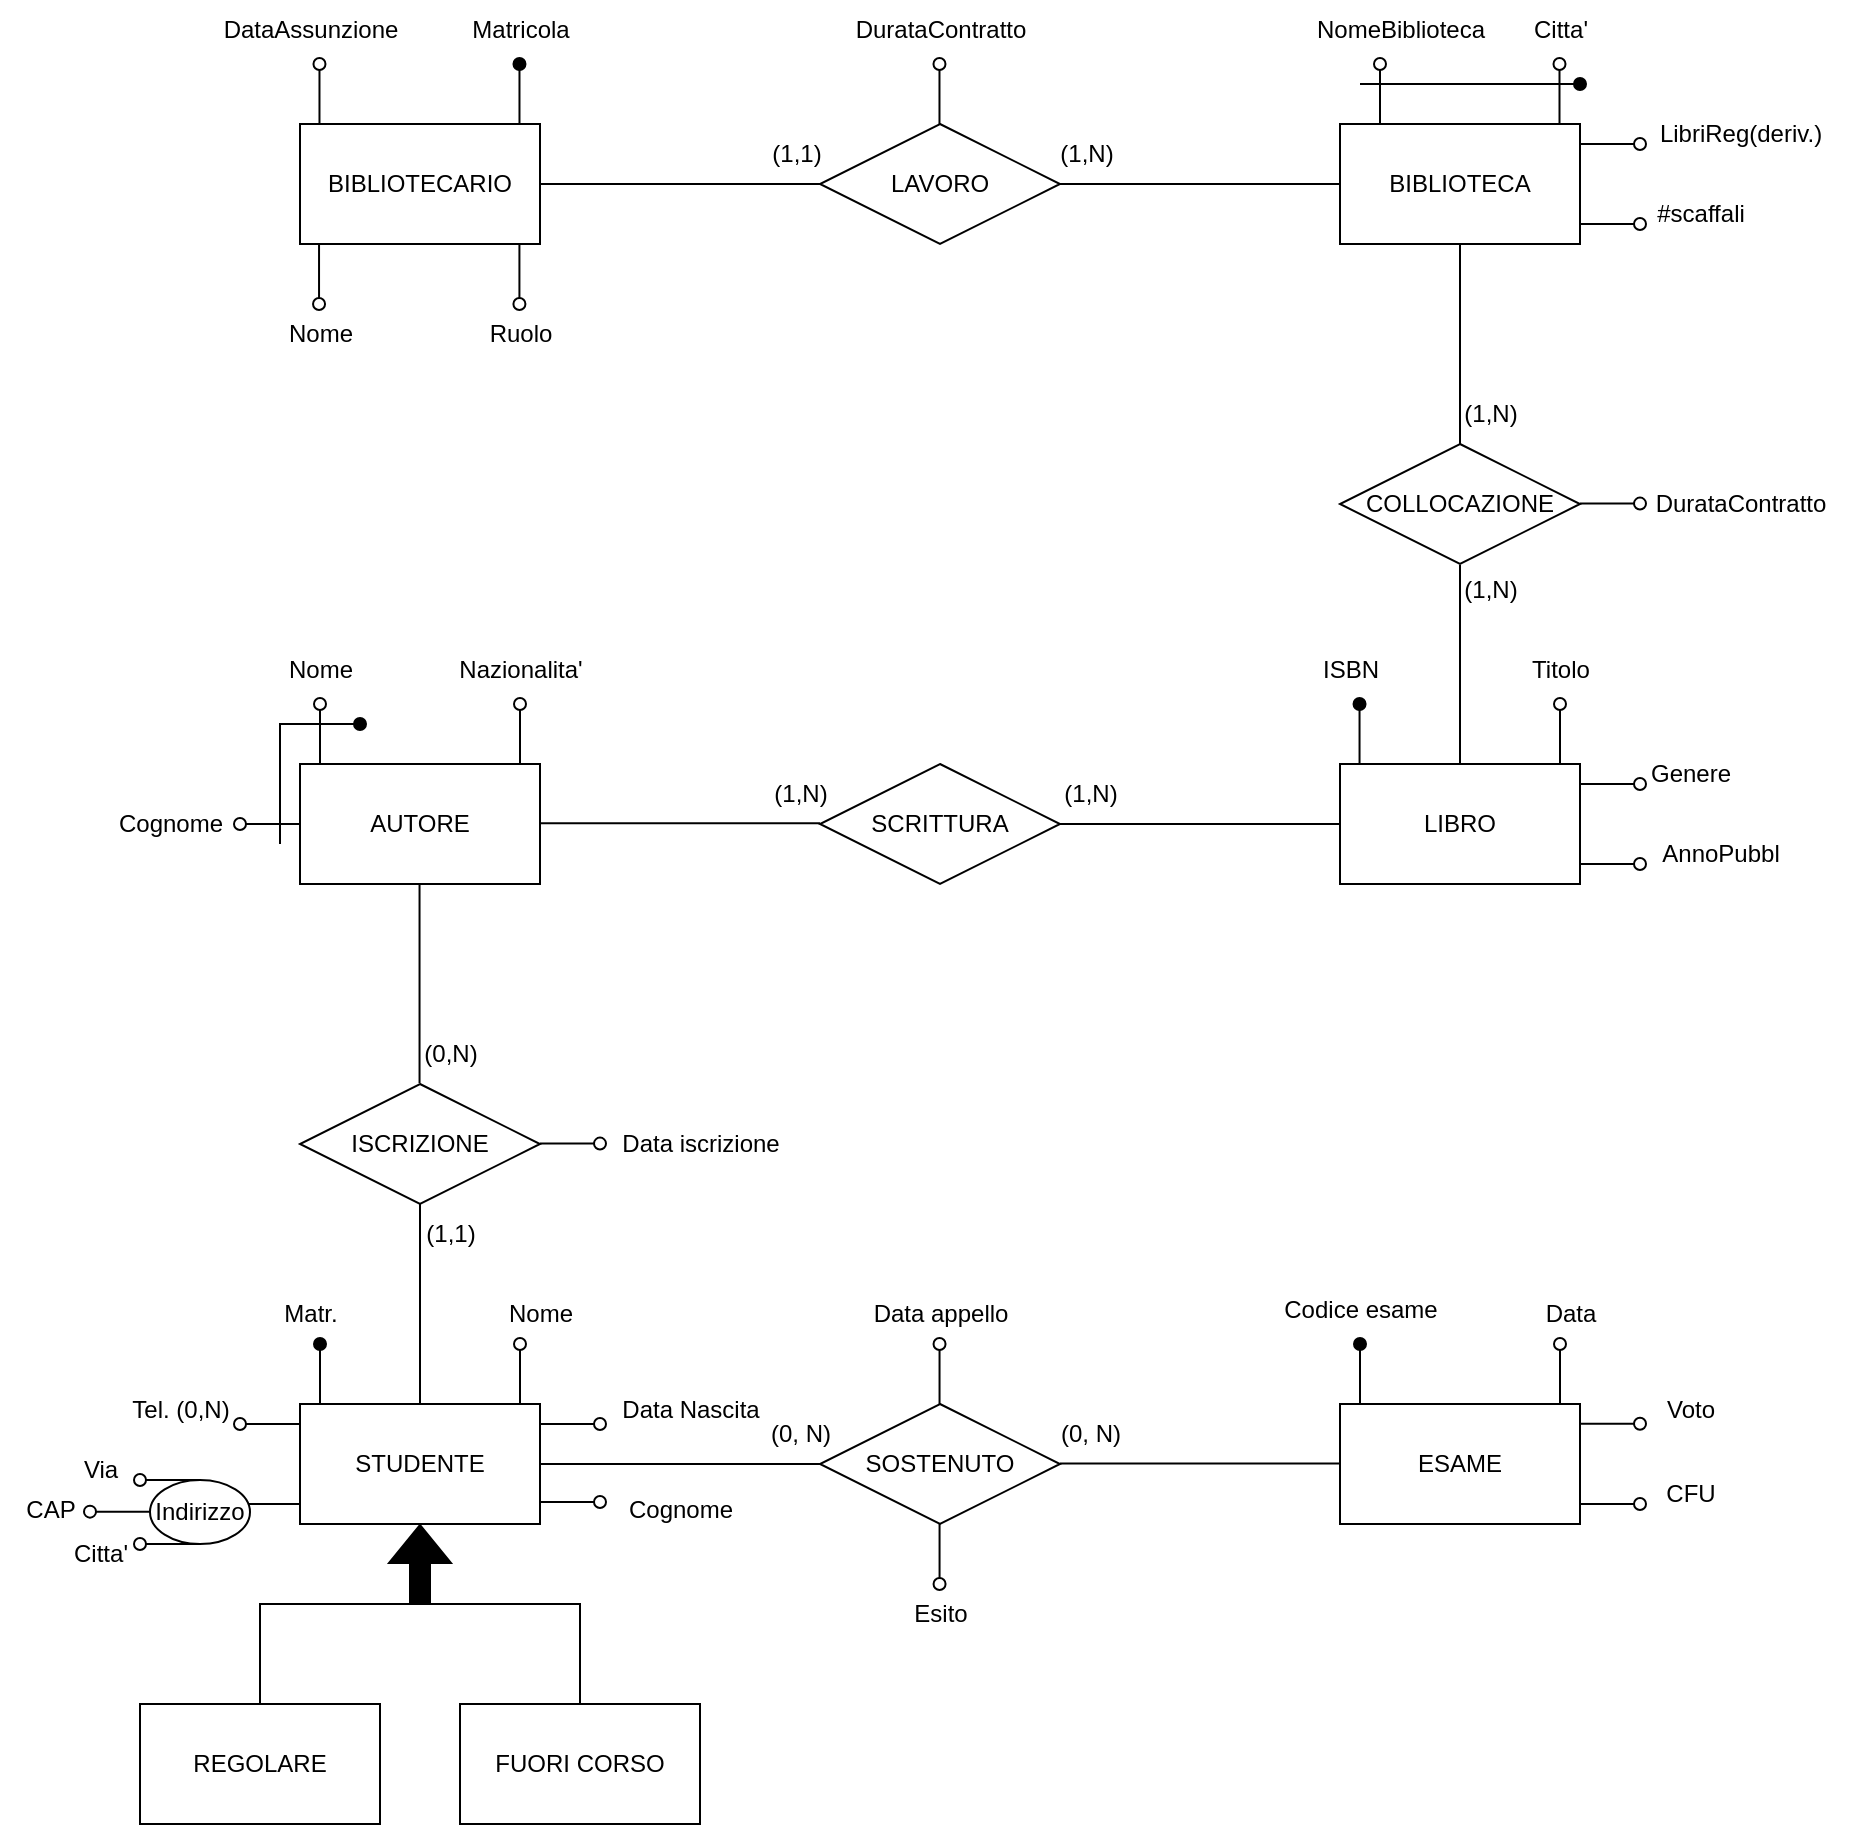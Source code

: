 <mxfile version="26.0.11">
  <diagram name="Pagina-1" id="CKPe9ArXParjtvpfLqmc">
    <mxGraphModel dx="1736" dy="1735" grid="1" gridSize="10" guides="1" tooltips="1" connect="1" arrows="1" fold="1" page="1" pageScale="1" pageWidth="827" pageHeight="1169" math="0" shadow="0">
      <root>
        <mxCell id="0" />
        <mxCell id="1" parent="0" />
        <mxCell id="aiX9ibEADZG4w50RFVKg-1" value="STUDENTE" style="rounded=0;whiteSpace=wrap;html=1;" vertex="1" parent="1">
          <mxGeometry x="80" y="160" width="120" height="60" as="geometry" />
        </mxCell>
        <mxCell id="aiX9ibEADZG4w50RFVKg-2" value="" style="shape=flexArrow;endArrow=classic;html=1;rounded=0;fillColor=#000000;" edge="1" parent="1">
          <mxGeometry width="50" height="50" relative="1" as="geometry">
            <mxPoint x="140" y="260" as="sourcePoint" />
            <mxPoint x="140" y="220" as="targetPoint" />
          </mxGeometry>
        </mxCell>
        <mxCell id="aiX9ibEADZG4w50RFVKg-3" value="" style="endArrow=none;html=1;rounded=0;" edge="1" parent="1">
          <mxGeometry width="50" height="50" relative="1" as="geometry">
            <mxPoint x="60" y="310" as="sourcePoint" />
            <mxPoint x="140" y="260" as="targetPoint" />
            <Array as="points">
              <mxPoint x="60" y="260" />
            </Array>
          </mxGeometry>
        </mxCell>
        <mxCell id="aiX9ibEADZG4w50RFVKg-4" value="" style="endArrow=none;html=1;rounded=0;" edge="1" parent="1">
          <mxGeometry width="50" height="50" relative="1" as="geometry">
            <mxPoint x="220" y="310" as="sourcePoint" />
            <mxPoint x="140" y="260" as="targetPoint" />
            <Array as="points">
              <mxPoint x="220" y="260" />
              <mxPoint x="190" y="260" />
            </Array>
          </mxGeometry>
        </mxCell>
        <mxCell id="aiX9ibEADZG4w50RFVKg-5" value="REGOLARE" style="rounded=0;whiteSpace=wrap;html=1;" vertex="1" parent="1">
          <mxGeometry y="310" width="120" height="60" as="geometry" />
        </mxCell>
        <mxCell id="aiX9ibEADZG4w50RFVKg-6" value="FUORI CORSO" style="rounded=0;whiteSpace=wrap;html=1;" vertex="1" parent="1">
          <mxGeometry x="160" y="310" width="120" height="60" as="geometry" />
        </mxCell>
        <mxCell id="aiX9ibEADZG4w50RFVKg-7" value="" style="endArrow=oval;html=1;rounded=0;endFill=1;" edge="1" parent="1">
          <mxGeometry width="50" height="50" relative="1" as="geometry">
            <mxPoint x="90" y="160" as="sourcePoint" />
            <mxPoint x="90" y="130" as="targetPoint" />
          </mxGeometry>
        </mxCell>
        <mxCell id="aiX9ibEADZG4w50RFVKg-8" value="Matr." style="text;html=1;align=center;verticalAlign=middle;resizable=0;points=[];autosize=1;strokeColor=none;fillColor=none;" vertex="1" parent="1">
          <mxGeometry x="60" y="100" width="50" height="30" as="geometry" />
        </mxCell>
        <mxCell id="aiX9ibEADZG4w50RFVKg-9" value="Nome" style="text;html=1;align=center;verticalAlign=middle;resizable=0;points=[];autosize=1;strokeColor=none;fillColor=none;" vertex="1" parent="1">
          <mxGeometry x="170" y="100" width="60" height="30" as="geometry" />
        </mxCell>
        <mxCell id="aiX9ibEADZG4w50RFVKg-10" value="" style="endArrow=oval;html=1;rounded=0;endFill=0;" edge="1" parent="1">
          <mxGeometry width="50" height="50" relative="1" as="geometry">
            <mxPoint x="190" y="160" as="sourcePoint" />
            <mxPoint x="190" y="130" as="targetPoint" />
          </mxGeometry>
        </mxCell>
        <mxCell id="aiX9ibEADZG4w50RFVKg-11" value="Cognome" style="text;html=1;align=center;verticalAlign=middle;resizable=0;points=[];autosize=1;strokeColor=none;fillColor=none;" vertex="1" parent="1">
          <mxGeometry x="230" y="198" width="80" height="30" as="geometry" />
        </mxCell>
        <mxCell id="aiX9ibEADZG4w50RFVKg-12" value="" style="endArrow=oval;html=1;rounded=0;endFill=0;" edge="1" parent="1">
          <mxGeometry width="50" height="50" relative="1" as="geometry">
            <mxPoint x="80" y="170" as="sourcePoint" />
            <mxPoint x="50" y="170" as="targetPoint" />
          </mxGeometry>
        </mxCell>
        <mxCell id="aiX9ibEADZG4w50RFVKg-13" value="Tel. (0,N)" style="text;html=1;align=center;verticalAlign=middle;resizable=0;points=[];autosize=1;strokeColor=none;fillColor=none;" vertex="1" parent="1">
          <mxGeometry x="-15" y="148" width="70" height="30" as="geometry" />
        </mxCell>
        <mxCell id="aiX9ibEADZG4w50RFVKg-14" value="" style="endArrow=oval;html=1;rounded=0;endFill=0;" edge="1" parent="1">
          <mxGeometry width="50" height="50" relative="1" as="geometry">
            <mxPoint x="80" y="210" as="sourcePoint" />
            <mxPoint x="50" y="210" as="targetPoint" />
          </mxGeometry>
        </mxCell>
        <mxCell id="aiX9ibEADZG4w50RFVKg-15" value="Indirizzo" style="ellipse;whiteSpace=wrap;html=1;" vertex="1" parent="1">
          <mxGeometry x="5" y="198" width="50" height="32" as="geometry" />
        </mxCell>
        <mxCell id="aiX9ibEADZG4w50RFVKg-16" value="" style="endArrow=oval;html=1;rounded=0;endFill=0;" edge="1" parent="1">
          <mxGeometry width="50" height="50" relative="1" as="geometry">
            <mxPoint x="30" y="198" as="sourcePoint" />
            <mxPoint y="198" as="targetPoint" />
          </mxGeometry>
        </mxCell>
        <mxCell id="aiX9ibEADZG4w50RFVKg-17" value="Via" style="text;html=1;align=center;verticalAlign=middle;resizable=0;points=[];autosize=1;strokeColor=none;fillColor=none;" vertex="1" parent="1">
          <mxGeometry x="-40" y="178" width="40" height="30" as="geometry" />
        </mxCell>
        <mxCell id="aiX9ibEADZG4w50RFVKg-18" value="" style="endArrow=oval;html=1;rounded=0;endFill=0;" edge="1" parent="1">
          <mxGeometry width="50" height="50" relative="1" as="geometry">
            <mxPoint x="5" y="213.83" as="sourcePoint" />
            <mxPoint x="-25" y="213.83" as="targetPoint" />
          </mxGeometry>
        </mxCell>
        <mxCell id="aiX9ibEADZG4w50RFVKg-19" value="CAP" style="text;html=1;align=center;verticalAlign=middle;resizable=0;points=[];autosize=1;strokeColor=none;fillColor=none;" vertex="1" parent="1">
          <mxGeometry x="-70" y="198" width="50" height="30" as="geometry" />
        </mxCell>
        <mxCell id="aiX9ibEADZG4w50RFVKg-20" value="" style="endArrow=oval;html=1;rounded=0;endFill=0;" edge="1" parent="1">
          <mxGeometry width="50" height="50" relative="1" as="geometry">
            <mxPoint x="30" y="230" as="sourcePoint" />
            <mxPoint y="230" as="targetPoint" />
          </mxGeometry>
        </mxCell>
        <mxCell id="aiX9ibEADZG4w50RFVKg-21" value="Citta&#39;" style="text;html=1;align=center;verticalAlign=middle;resizable=0;points=[];autosize=1;strokeColor=none;fillColor=none;" vertex="1" parent="1">
          <mxGeometry x="-45" y="220" width="50" height="30" as="geometry" />
        </mxCell>
        <mxCell id="aiX9ibEADZG4w50RFVKg-22" value="" style="endArrow=oval;html=1;rounded=0;endFill=0;" edge="1" parent="1">
          <mxGeometry width="50" height="50" relative="1" as="geometry">
            <mxPoint x="200" y="170" as="sourcePoint" />
            <mxPoint x="230" y="170" as="targetPoint" />
          </mxGeometry>
        </mxCell>
        <mxCell id="aiX9ibEADZG4w50RFVKg-23" value="Data Nascita" style="text;html=1;align=center;verticalAlign=middle;resizable=0;points=[];autosize=1;strokeColor=none;fillColor=none;" vertex="1" parent="1">
          <mxGeometry x="230" y="148" width="90" height="30" as="geometry" />
        </mxCell>
        <mxCell id="aiX9ibEADZG4w50RFVKg-24" value="" style="endArrow=oval;html=1;rounded=0;endFill=0;" edge="1" parent="1">
          <mxGeometry width="50" height="50" relative="1" as="geometry">
            <mxPoint x="200" y="209" as="sourcePoint" />
            <mxPoint x="230" y="209" as="targetPoint" />
          </mxGeometry>
        </mxCell>
        <mxCell id="aiX9ibEADZG4w50RFVKg-25" value="SOSTENUTO" style="rhombus;whiteSpace=wrap;html=1;" vertex="1" parent="1">
          <mxGeometry x="340" y="160" width="120" height="60" as="geometry" />
        </mxCell>
        <mxCell id="aiX9ibEADZG4w50RFVKg-26" value="" style="endArrow=none;html=1;rounded=0;exitX=1;exitY=0.5;exitDx=0;exitDy=0;" edge="1" parent="1" source="aiX9ibEADZG4w50RFVKg-1">
          <mxGeometry width="50" height="50" relative="1" as="geometry">
            <mxPoint x="290" y="240" as="sourcePoint" />
            <mxPoint x="340" y="190" as="targetPoint" />
          </mxGeometry>
        </mxCell>
        <mxCell id="aiX9ibEADZG4w50RFVKg-27" value="" style="endArrow=none;html=1;rounded=0;exitX=1;exitY=0.5;exitDx=0;exitDy=0;" edge="1" parent="1">
          <mxGeometry width="50" height="50" relative="1" as="geometry">
            <mxPoint x="460" y="189.73" as="sourcePoint" />
            <mxPoint x="600" y="189.73" as="targetPoint" />
          </mxGeometry>
        </mxCell>
        <mxCell id="aiX9ibEADZG4w50RFVKg-28" value="ESAME" style="rounded=0;whiteSpace=wrap;html=1;" vertex="1" parent="1">
          <mxGeometry x="600" y="160" width="120" height="60" as="geometry" />
        </mxCell>
        <mxCell id="aiX9ibEADZG4w50RFVKg-29" value="" style="endArrow=oval;html=1;rounded=0;endFill=0;" edge="1" parent="1">
          <mxGeometry width="50" height="50" relative="1" as="geometry">
            <mxPoint x="399.77" y="160" as="sourcePoint" />
            <mxPoint x="399.77" y="130" as="targetPoint" />
          </mxGeometry>
        </mxCell>
        <mxCell id="aiX9ibEADZG4w50RFVKg-30" value="Data appello" style="text;html=1;align=center;verticalAlign=middle;resizable=0;points=[];autosize=1;strokeColor=none;fillColor=none;" vertex="1" parent="1">
          <mxGeometry x="355" y="100" width="90" height="30" as="geometry" />
        </mxCell>
        <mxCell id="aiX9ibEADZG4w50RFVKg-31" value="" style="endArrow=oval;html=1;rounded=0;endFill=0;" edge="1" parent="1">
          <mxGeometry width="50" height="50" relative="1" as="geometry">
            <mxPoint x="399.78" y="220" as="sourcePoint" />
            <mxPoint x="399.78" y="250" as="targetPoint" />
          </mxGeometry>
        </mxCell>
        <mxCell id="aiX9ibEADZG4w50RFVKg-32" value="Esito" style="text;html=1;align=center;verticalAlign=middle;resizable=0;points=[];autosize=1;strokeColor=none;fillColor=none;" vertex="1" parent="1">
          <mxGeometry x="375" y="250" width="50" height="30" as="geometry" />
        </mxCell>
        <mxCell id="aiX9ibEADZG4w50RFVKg-33" value="(0, N)" style="text;html=1;align=center;verticalAlign=middle;resizable=0;points=[];autosize=1;strokeColor=none;fillColor=none;" vertex="1" parent="1">
          <mxGeometry x="305" y="160" width="50" height="30" as="geometry" />
        </mxCell>
        <mxCell id="aiX9ibEADZG4w50RFVKg-34" value="(0, N)" style="text;html=1;align=center;verticalAlign=middle;resizable=0;points=[];autosize=1;strokeColor=none;fillColor=none;" vertex="1" parent="1">
          <mxGeometry x="450" y="160" width="50" height="30" as="geometry" />
        </mxCell>
        <mxCell id="aiX9ibEADZG4w50RFVKg-35" value="" style="endArrow=oval;html=1;rounded=0;endFill=1;" edge="1" parent="1">
          <mxGeometry width="50" height="50" relative="1" as="geometry">
            <mxPoint x="610" y="160" as="sourcePoint" />
            <mxPoint x="610" y="130" as="targetPoint" />
          </mxGeometry>
        </mxCell>
        <mxCell id="aiX9ibEADZG4w50RFVKg-36" value="Codice esame" style="text;html=1;align=center;verticalAlign=middle;resizable=0;points=[];autosize=1;strokeColor=none;fillColor=none;" vertex="1" parent="1">
          <mxGeometry x="560" y="98" width="100" height="30" as="geometry" />
        </mxCell>
        <mxCell id="aiX9ibEADZG4w50RFVKg-37" value="" style="endArrow=oval;html=1;rounded=0;endFill=0;" edge="1" parent="1">
          <mxGeometry width="50" height="50" relative="1" as="geometry">
            <mxPoint x="710" y="160" as="sourcePoint" />
            <mxPoint x="710" y="130" as="targetPoint" />
          </mxGeometry>
        </mxCell>
        <mxCell id="aiX9ibEADZG4w50RFVKg-38" value="Data" style="text;html=1;align=center;verticalAlign=middle;resizable=0;points=[];autosize=1;strokeColor=none;fillColor=none;" vertex="1" parent="1">
          <mxGeometry x="690" y="100" width="50" height="30" as="geometry" />
        </mxCell>
        <mxCell id="aiX9ibEADZG4w50RFVKg-39" value="" style="endArrow=oval;html=1;rounded=0;endFill=0;" edge="1" parent="1">
          <mxGeometry width="50" height="50" relative="1" as="geometry">
            <mxPoint x="720" y="169.91" as="sourcePoint" />
            <mxPoint x="750" y="169.91" as="targetPoint" />
          </mxGeometry>
        </mxCell>
        <mxCell id="aiX9ibEADZG4w50RFVKg-40" value="Voto" style="text;html=1;align=center;verticalAlign=middle;resizable=0;points=[];autosize=1;strokeColor=none;fillColor=none;" vertex="1" parent="1">
          <mxGeometry x="750" y="148" width="50" height="30" as="geometry" />
        </mxCell>
        <mxCell id="aiX9ibEADZG4w50RFVKg-41" value="" style="endArrow=oval;html=1;rounded=0;endFill=0;" edge="1" parent="1">
          <mxGeometry width="50" height="50" relative="1" as="geometry">
            <mxPoint x="720" y="210" as="sourcePoint" />
            <mxPoint x="750" y="210" as="targetPoint" />
          </mxGeometry>
        </mxCell>
        <mxCell id="aiX9ibEADZG4w50RFVKg-42" value="CFU" style="text;html=1;align=center;verticalAlign=middle;resizable=0;points=[];autosize=1;strokeColor=none;fillColor=none;" vertex="1" parent="1">
          <mxGeometry x="750" y="190" width="50" height="30" as="geometry" />
        </mxCell>
        <mxCell id="aiX9ibEADZG4w50RFVKg-43" value="ISCRIZIONE" style="rhombus;whiteSpace=wrap;html=1;" vertex="1" parent="1">
          <mxGeometry x="80" width="120" height="60" as="geometry" />
        </mxCell>
        <mxCell id="aiX9ibEADZG4w50RFVKg-44" value="" style="endArrow=none;html=1;rounded=0;exitX=1;exitY=0.5;exitDx=0;exitDy=0;" edge="1" parent="1">
          <mxGeometry width="50" height="50" relative="1" as="geometry">
            <mxPoint x="140" y="159.57" as="sourcePoint" />
            <mxPoint x="140" y="60" as="targetPoint" />
          </mxGeometry>
        </mxCell>
        <mxCell id="aiX9ibEADZG4w50RFVKg-45" value="(1,1)" style="text;html=1;align=center;verticalAlign=middle;resizable=0;points=[];autosize=1;strokeColor=none;fillColor=none;" vertex="1" parent="1">
          <mxGeometry x="130" y="60" width="50" height="30" as="geometry" />
        </mxCell>
        <mxCell id="aiX9ibEADZG4w50RFVKg-46" value="" style="endArrow=none;html=1;rounded=0;exitX=1;exitY=0.5;exitDx=0;exitDy=0;" edge="1" parent="1">
          <mxGeometry width="50" height="50" relative="1" as="geometry">
            <mxPoint x="139.77" y="-0.43" as="sourcePoint" />
            <mxPoint x="139.77" y="-100" as="targetPoint" />
          </mxGeometry>
        </mxCell>
        <mxCell id="aiX9ibEADZG4w50RFVKg-47" value="" style="endArrow=oval;html=1;rounded=0;endFill=0;" edge="1" parent="1">
          <mxGeometry width="50" height="50" relative="1" as="geometry">
            <mxPoint x="200" y="29.79" as="sourcePoint" />
            <mxPoint x="230" y="29.79" as="targetPoint" />
          </mxGeometry>
        </mxCell>
        <mxCell id="aiX9ibEADZG4w50RFVKg-48" value="Data iscrizione" style="text;html=1;align=center;verticalAlign=middle;resizable=0;points=[];autosize=1;strokeColor=none;fillColor=none;" vertex="1" parent="1">
          <mxGeometry x="230" y="15" width="100" height="30" as="geometry" />
        </mxCell>
        <mxCell id="aiX9ibEADZG4w50RFVKg-49" value="(0,N)" style="text;html=1;align=center;verticalAlign=middle;resizable=0;points=[];autosize=1;strokeColor=none;fillColor=none;" vertex="1" parent="1">
          <mxGeometry x="130" y="-30" width="50" height="30" as="geometry" />
        </mxCell>
        <mxCell id="aiX9ibEADZG4w50RFVKg-50" value="AUTORE" style="rounded=0;whiteSpace=wrap;html=1;" vertex="1" parent="1">
          <mxGeometry x="80" y="-160" width="120" height="60" as="geometry" />
        </mxCell>
        <mxCell id="aiX9ibEADZG4w50RFVKg-51" value="" style="endArrow=oval;html=1;rounded=0;endFill=0;" edge="1" parent="1">
          <mxGeometry width="50" height="50" relative="1" as="geometry">
            <mxPoint x="90" y="-160" as="sourcePoint" />
            <mxPoint x="90" y="-190" as="targetPoint" />
          </mxGeometry>
        </mxCell>
        <mxCell id="aiX9ibEADZG4w50RFVKg-53" value="" style="endArrow=oval;html=1;rounded=0;endFill=0;" edge="1" parent="1">
          <mxGeometry width="50" height="50" relative="1" as="geometry">
            <mxPoint x="190" y="-160" as="sourcePoint" />
            <mxPoint x="190" y="-190" as="targetPoint" />
          </mxGeometry>
        </mxCell>
        <mxCell id="aiX9ibEADZG4w50RFVKg-54" value="Nazionalita&#39;" style="text;html=1;align=center;verticalAlign=middle;resizable=0;points=[];autosize=1;strokeColor=none;fillColor=none;" vertex="1" parent="1">
          <mxGeometry x="145" y="-222" width="90" height="30" as="geometry" />
        </mxCell>
        <mxCell id="aiX9ibEADZG4w50RFVKg-55" value="" style="endArrow=oval;html=1;rounded=0;endFill=0;" edge="1" parent="1">
          <mxGeometry width="50" height="50" relative="1" as="geometry">
            <mxPoint x="79.57" y="-130" as="sourcePoint" />
            <mxPoint x="50" y="-130" as="targetPoint" />
          </mxGeometry>
        </mxCell>
        <mxCell id="aiX9ibEADZG4w50RFVKg-56" value="Cognome" style="text;html=1;align=center;verticalAlign=middle;resizable=0;points=[];autosize=1;strokeColor=none;fillColor=none;" vertex="1" parent="1">
          <mxGeometry x="-25" y="-145" width="80" height="30" as="geometry" />
        </mxCell>
        <mxCell id="aiX9ibEADZG4w50RFVKg-57" value="SCRITTURA" style="rhombus;whiteSpace=wrap;html=1;" vertex="1" parent="1">
          <mxGeometry x="340" y="-160" width="120" height="60" as="geometry" />
        </mxCell>
        <mxCell id="aiX9ibEADZG4w50RFVKg-58" value="" style="endArrow=none;html=1;rounded=0;exitX=1;exitY=0.5;exitDx=0;exitDy=0;" edge="1" parent="1">
          <mxGeometry width="50" height="50" relative="1" as="geometry">
            <mxPoint x="200" y="-130.33" as="sourcePoint" />
            <mxPoint x="340" y="-130.33" as="targetPoint" />
          </mxGeometry>
        </mxCell>
        <mxCell id="aiX9ibEADZG4w50RFVKg-59" value="(1,N)" style="text;html=1;align=center;verticalAlign=middle;resizable=0;points=[];autosize=1;strokeColor=none;fillColor=none;" vertex="1" parent="1">
          <mxGeometry x="305" y="-160" width="50" height="30" as="geometry" />
        </mxCell>
        <mxCell id="aiX9ibEADZG4w50RFVKg-60" value="" style="endArrow=none;html=1;rounded=0;exitX=1;exitY=0.5;exitDx=0;exitDy=0;" edge="1" parent="1">
          <mxGeometry width="50" height="50" relative="1" as="geometry">
            <mxPoint x="460" y="-130.0" as="sourcePoint" />
            <mxPoint x="600" y="-130.0" as="targetPoint" />
          </mxGeometry>
        </mxCell>
        <mxCell id="aiX9ibEADZG4w50RFVKg-61" value="(1,N)" style="text;html=1;align=center;verticalAlign=middle;resizable=0;points=[];autosize=1;strokeColor=none;fillColor=none;" vertex="1" parent="1">
          <mxGeometry x="450" y="-160" width="50" height="30" as="geometry" />
        </mxCell>
        <mxCell id="aiX9ibEADZG4w50RFVKg-62" value="LIBRO" style="rounded=0;whiteSpace=wrap;html=1;" vertex="1" parent="1">
          <mxGeometry x="600" y="-160" width="120" height="60" as="geometry" />
        </mxCell>
        <mxCell id="aiX9ibEADZG4w50RFVKg-63" value="" style="endArrow=oval;html=1;rounded=0;endFill=1;" edge="1" parent="1">
          <mxGeometry width="50" height="50" relative="1" as="geometry">
            <mxPoint x="609.77" y="-160" as="sourcePoint" />
            <mxPoint x="609.77" y="-190" as="targetPoint" />
          </mxGeometry>
        </mxCell>
        <mxCell id="aiX9ibEADZG4w50RFVKg-64" value="ISBN" style="text;html=1;align=center;verticalAlign=middle;resizable=0;points=[];autosize=1;strokeColor=none;fillColor=none;" vertex="1" parent="1">
          <mxGeometry x="580" y="-222" width="50" height="30" as="geometry" />
        </mxCell>
        <mxCell id="aiX9ibEADZG4w50RFVKg-65" value="" style="endArrow=oval;html=1;rounded=0;endFill=0;" edge="1" parent="1">
          <mxGeometry width="50" height="50" relative="1" as="geometry">
            <mxPoint x="710" y="-160" as="sourcePoint" />
            <mxPoint x="710" y="-190" as="targetPoint" />
          </mxGeometry>
        </mxCell>
        <mxCell id="aiX9ibEADZG4w50RFVKg-66" value="Titolo" style="text;html=1;align=center;verticalAlign=middle;resizable=0;points=[];autosize=1;strokeColor=none;fillColor=none;" vertex="1" parent="1">
          <mxGeometry x="685" y="-222" width="50" height="30" as="geometry" />
        </mxCell>
        <mxCell id="aiX9ibEADZG4w50RFVKg-67" value="" style="endArrow=oval;html=1;rounded=0;endFill=0;" edge="1" parent="1">
          <mxGeometry width="50" height="50" relative="1" as="geometry">
            <mxPoint x="720" y="-150" as="sourcePoint" />
            <mxPoint x="750" y="-150" as="targetPoint" />
          </mxGeometry>
        </mxCell>
        <mxCell id="aiX9ibEADZG4w50RFVKg-68" value="Genere" style="text;html=1;align=center;verticalAlign=middle;resizable=0;points=[];autosize=1;strokeColor=none;fillColor=none;" vertex="1" parent="1">
          <mxGeometry x="745" y="-170" width="60" height="30" as="geometry" />
        </mxCell>
        <mxCell id="aiX9ibEADZG4w50RFVKg-69" value="" style="endArrow=oval;html=1;rounded=0;endFill=0;" edge="1" parent="1">
          <mxGeometry width="50" height="50" relative="1" as="geometry">
            <mxPoint x="720" y="-110" as="sourcePoint" />
            <mxPoint x="750" y="-110" as="targetPoint" />
          </mxGeometry>
        </mxCell>
        <mxCell id="aiX9ibEADZG4w50RFVKg-70" value="AnnoPubbl" style="text;html=1;align=center;verticalAlign=middle;resizable=0;points=[];autosize=1;strokeColor=none;fillColor=none;" vertex="1" parent="1">
          <mxGeometry x="750" y="-130" width="80" height="30" as="geometry" />
        </mxCell>
        <mxCell id="aiX9ibEADZG4w50RFVKg-71" value="" style="endArrow=none;html=1;rounded=0;exitX=1;exitY=0.5;exitDx=0;exitDy=0;" edge="1" parent="1">
          <mxGeometry width="50" height="50" relative="1" as="geometry">
            <mxPoint x="660" y="-160" as="sourcePoint" />
            <mxPoint x="660" y="-259.57" as="targetPoint" />
          </mxGeometry>
        </mxCell>
        <mxCell id="aiX9ibEADZG4w50RFVKg-74" value="COLLOCAZIONE" style="rhombus;whiteSpace=wrap;html=1;" vertex="1" parent="1">
          <mxGeometry x="600" y="-320" width="120" height="60" as="geometry" />
        </mxCell>
        <mxCell id="aiX9ibEADZG4w50RFVKg-75" value="(1,N)" style="text;html=1;align=center;verticalAlign=middle;resizable=0;points=[];autosize=1;strokeColor=none;fillColor=none;" vertex="1" parent="1">
          <mxGeometry x="650" y="-262" width="50" height="30" as="geometry" />
        </mxCell>
        <mxCell id="aiX9ibEADZG4w50RFVKg-76" value="" style="endArrow=none;html=1;rounded=0;exitX=1;exitY=0.5;exitDx=0;exitDy=0;" edge="1" parent="1">
          <mxGeometry width="50" height="50" relative="1" as="geometry">
            <mxPoint x="660" y="-320" as="sourcePoint" />
            <mxPoint x="660" y="-419.57" as="targetPoint" />
          </mxGeometry>
        </mxCell>
        <mxCell id="aiX9ibEADZG4w50RFVKg-77" value="&lt;div&gt;BIBLIOTECA&lt;/div&gt;" style="rounded=0;whiteSpace=wrap;html=1;" vertex="1" parent="1">
          <mxGeometry x="600" y="-480" width="120" height="60" as="geometry" />
        </mxCell>
        <mxCell id="aiX9ibEADZG4w50RFVKg-78" value="(1,N)" style="text;html=1;align=center;verticalAlign=middle;resizable=0;points=[];autosize=1;strokeColor=none;fillColor=none;" vertex="1" parent="1">
          <mxGeometry x="650" y="-350" width="50" height="30" as="geometry" />
        </mxCell>
        <mxCell id="aiX9ibEADZG4w50RFVKg-79" value="" style="endArrow=oval;html=1;rounded=0;endFill=1;" edge="1" parent="1">
          <mxGeometry width="50" height="50" relative="1" as="geometry">
            <mxPoint x="610" y="-500" as="sourcePoint" />
            <mxPoint x="720" y="-500" as="targetPoint" />
          </mxGeometry>
        </mxCell>
        <mxCell id="aiX9ibEADZG4w50RFVKg-80" value="NomeBiblioteca" style="text;html=1;align=center;verticalAlign=middle;resizable=0;points=[];autosize=1;strokeColor=none;fillColor=none;" vertex="1" parent="1">
          <mxGeometry x="575" y="-542" width="110" height="30" as="geometry" />
        </mxCell>
        <mxCell id="aiX9ibEADZG4w50RFVKg-81" value="" style="endArrow=oval;html=1;rounded=0;endFill=0;" edge="1" parent="1">
          <mxGeometry width="50" height="50" relative="1" as="geometry">
            <mxPoint x="709.75" y="-480" as="sourcePoint" />
            <mxPoint x="709.75" y="-510" as="targetPoint" />
          </mxGeometry>
        </mxCell>
        <mxCell id="aiX9ibEADZG4w50RFVKg-82" value="Citta&#39;" style="text;html=1;align=center;verticalAlign=middle;resizable=0;points=[];autosize=1;strokeColor=none;fillColor=none;" vertex="1" parent="1">
          <mxGeometry x="685" y="-542" width="50" height="30" as="geometry" />
        </mxCell>
        <mxCell id="aiX9ibEADZG4w50RFVKg-83" value="" style="endArrow=oval;html=1;rounded=0;endFill=0;" edge="1" parent="1">
          <mxGeometry width="50" height="50" relative="1" as="geometry">
            <mxPoint x="720" y="-470" as="sourcePoint" />
            <mxPoint x="750" y="-470" as="targetPoint" />
          </mxGeometry>
        </mxCell>
        <mxCell id="aiX9ibEADZG4w50RFVKg-84" value="LibriReg(deriv.)" style="text;html=1;align=center;verticalAlign=middle;resizable=0;points=[];autosize=1;strokeColor=none;fillColor=none;" vertex="1" parent="1">
          <mxGeometry x="750" y="-490" width="100" height="30" as="geometry" />
        </mxCell>
        <mxCell id="aiX9ibEADZG4w50RFVKg-85" value="LAVORO" style="rhombus;whiteSpace=wrap;html=1;" vertex="1" parent="1">
          <mxGeometry x="340" y="-480" width="120" height="60" as="geometry" />
        </mxCell>
        <mxCell id="aiX9ibEADZG4w50RFVKg-86" value="(1,1)" style="text;html=1;align=center;verticalAlign=middle;resizable=0;points=[];autosize=1;strokeColor=none;fillColor=none;" vertex="1" parent="1">
          <mxGeometry x="302.5" y="-480" width="50" height="30" as="geometry" />
        </mxCell>
        <mxCell id="aiX9ibEADZG4w50RFVKg-87" value="(1,N)" style="text;html=1;align=center;verticalAlign=middle;resizable=0;points=[];autosize=1;strokeColor=none;fillColor=none;" vertex="1" parent="1">
          <mxGeometry x="447.5" y="-480" width="50" height="30" as="geometry" />
        </mxCell>
        <mxCell id="aiX9ibEADZG4w50RFVKg-88" value="" style="endArrow=none;html=1;rounded=0;exitX=1;exitY=0.5;exitDx=0;exitDy=0;" edge="1" parent="1">
          <mxGeometry width="50" height="50" relative="1" as="geometry">
            <mxPoint x="460" y="-450" as="sourcePoint" />
            <mxPoint x="600" y="-450" as="targetPoint" />
          </mxGeometry>
        </mxCell>
        <mxCell id="aiX9ibEADZG4w50RFVKg-89" value="" style="endArrow=none;html=1;rounded=0;exitX=1;exitY=0.5;exitDx=0;exitDy=0;" edge="1" parent="1">
          <mxGeometry width="50" height="50" relative="1" as="geometry">
            <mxPoint x="200" y="-450" as="sourcePoint" />
            <mxPoint x="340" y="-450" as="targetPoint" />
          </mxGeometry>
        </mxCell>
        <mxCell id="aiX9ibEADZG4w50RFVKg-90" value="BIBLIOTECARIO" style="rounded=0;whiteSpace=wrap;html=1;" vertex="1" parent="1">
          <mxGeometry x="80" y="-480" width="120" height="60" as="geometry" />
        </mxCell>
        <mxCell id="aiX9ibEADZG4w50RFVKg-91" value="" style="endArrow=oval;html=1;rounded=0;endFill=1;" edge="1" parent="1">
          <mxGeometry width="50" height="50" relative="1" as="geometry">
            <mxPoint x="189.74" y="-480" as="sourcePoint" />
            <mxPoint x="189.74" y="-510" as="targetPoint" />
          </mxGeometry>
        </mxCell>
        <mxCell id="aiX9ibEADZG4w50RFVKg-92" value="Matricola" style="text;html=1;align=center;verticalAlign=middle;resizable=0;points=[];autosize=1;strokeColor=none;fillColor=none;" vertex="1" parent="1">
          <mxGeometry x="155" y="-542" width="70" height="30" as="geometry" />
        </mxCell>
        <mxCell id="aiX9ibEADZG4w50RFVKg-93" value="" style="endArrow=oval;html=1;rounded=0;endFill=0;" edge="1" parent="1">
          <mxGeometry width="50" height="50" relative="1" as="geometry">
            <mxPoint x="89.74" y="-480" as="sourcePoint" />
            <mxPoint x="89.74" y="-510" as="targetPoint" />
          </mxGeometry>
        </mxCell>
        <mxCell id="aiX9ibEADZG4w50RFVKg-94" value="DataAssunzione" style="text;html=1;align=center;verticalAlign=middle;resizable=0;points=[];autosize=1;strokeColor=none;fillColor=none;" vertex="1" parent="1">
          <mxGeometry x="30" y="-542" width="110" height="30" as="geometry" />
        </mxCell>
        <mxCell id="aiX9ibEADZG4w50RFVKg-95" value="" style="endArrow=oval;html=1;rounded=0;endFill=0;" edge="1" parent="1">
          <mxGeometry width="50" height="50" relative="1" as="geometry">
            <mxPoint x="89.52" y="-420" as="sourcePoint" />
            <mxPoint x="89.52" y="-390" as="targetPoint" />
          </mxGeometry>
        </mxCell>
        <mxCell id="aiX9ibEADZG4w50RFVKg-96" value="Nome" style="text;html=1;align=center;verticalAlign=middle;resizable=0;points=[];autosize=1;strokeColor=none;fillColor=none;" vertex="1" parent="1">
          <mxGeometry x="60" y="-390" width="60" height="30" as="geometry" />
        </mxCell>
        <mxCell id="aiX9ibEADZG4w50RFVKg-97" value="" style="endArrow=oval;html=1;rounded=0;endFill=0;" edge="1" parent="1">
          <mxGeometry width="50" height="50" relative="1" as="geometry">
            <mxPoint x="189.71" y="-420" as="sourcePoint" />
            <mxPoint x="189.71" y="-390" as="targetPoint" />
          </mxGeometry>
        </mxCell>
        <mxCell id="aiX9ibEADZG4w50RFVKg-98" value="Ruolo" style="text;html=1;align=center;verticalAlign=middle;resizable=0;points=[];autosize=1;strokeColor=none;fillColor=none;" vertex="1" parent="1">
          <mxGeometry x="165" y="-390" width="50" height="30" as="geometry" />
        </mxCell>
        <mxCell id="aiX9ibEADZG4w50RFVKg-100" value="" style="endArrow=oval;html=1;rounded=0;endFill=0;" edge="1" parent="1">
          <mxGeometry width="50" height="50" relative="1" as="geometry">
            <mxPoint x="620" y="-480" as="sourcePoint" />
            <mxPoint x="620" y="-510" as="targetPoint" />
          </mxGeometry>
        </mxCell>
        <mxCell id="aiX9ibEADZG4w50RFVKg-101" value="" style="endArrow=oval;html=1;rounded=0;endFill=0;" edge="1" parent="1">
          <mxGeometry width="50" height="50" relative="1" as="geometry">
            <mxPoint x="720" y="-430" as="sourcePoint" />
            <mxPoint x="750" y="-430" as="targetPoint" />
          </mxGeometry>
        </mxCell>
        <mxCell id="aiX9ibEADZG4w50RFVKg-102" value="#scaffali" style="text;html=1;align=center;verticalAlign=middle;resizable=0;points=[];autosize=1;strokeColor=none;fillColor=none;" vertex="1" parent="1">
          <mxGeometry x="745" y="-450" width="70" height="30" as="geometry" />
        </mxCell>
        <mxCell id="aiX9ibEADZG4w50RFVKg-103" value="" style="endArrow=oval;html=1;rounded=0;endFill=1;" edge="1" parent="1">
          <mxGeometry width="50" height="50" relative="1" as="geometry">
            <mxPoint x="70" y="-120" as="sourcePoint" />
            <mxPoint x="110" y="-180" as="targetPoint" />
            <Array as="points">
              <mxPoint x="70" y="-180" />
            </Array>
          </mxGeometry>
        </mxCell>
        <mxCell id="aiX9ibEADZG4w50RFVKg-104" value="Nome" style="text;html=1;align=center;verticalAlign=middle;resizable=0;points=[];autosize=1;strokeColor=none;fillColor=none;" vertex="1" parent="1">
          <mxGeometry x="60" y="-222" width="60" height="30" as="geometry" />
        </mxCell>
        <mxCell id="aiX9ibEADZG4w50RFVKg-105" value="" style="endArrow=oval;html=1;rounded=0;endFill=0;" edge="1" parent="1">
          <mxGeometry width="50" height="50" relative="1" as="geometry">
            <mxPoint x="399.74" y="-480" as="sourcePoint" />
            <mxPoint x="399.74" y="-510" as="targetPoint" />
          </mxGeometry>
        </mxCell>
        <mxCell id="aiX9ibEADZG4w50RFVKg-106" value="DurataContratto" style="text;html=1;align=center;verticalAlign=middle;resizable=0;points=[];autosize=1;strokeColor=none;fillColor=none;" vertex="1" parent="1">
          <mxGeometry x="345" y="-542" width="110" height="30" as="geometry" />
        </mxCell>
        <mxCell id="aiX9ibEADZG4w50RFVKg-107" value="" style="endArrow=oval;html=1;rounded=0;endFill=0;" edge="1" parent="1">
          <mxGeometry width="50" height="50" relative="1" as="geometry">
            <mxPoint x="720" y="-290.21" as="sourcePoint" />
            <mxPoint x="750" y="-290.21" as="targetPoint" />
          </mxGeometry>
        </mxCell>
        <mxCell id="aiX9ibEADZG4w50RFVKg-108" value="DurataContratto" style="text;html=1;align=center;verticalAlign=middle;resizable=0;points=[];autosize=1;strokeColor=none;fillColor=none;" vertex="1" parent="1">
          <mxGeometry x="745" y="-305" width="110" height="30" as="geometry" />
        </mxCell>
      </root>
    </mxGraphModel>
  </diagram>
</mxfile>
